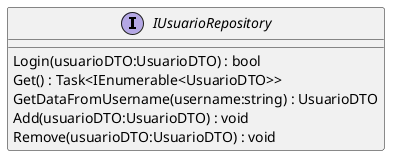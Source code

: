 @startuml
interface IUsuarioRepository {
    Login(usuarioDTO:UsuarioDTO) : bool
    Get() : Task<IEnumerable<UsuarioDTO>>
    GetDataFromUsername(username:string) : UsuarioDTO
    Add(usuarioDTO:UsuarioDTO) : void
    Remove(usuarioDTO:UsuarioDTO) : void
}
@enduml
